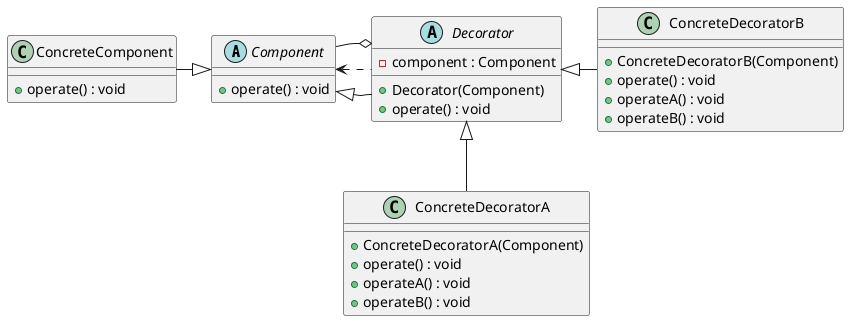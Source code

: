 @startuml
abstract class Component{
    + operate() : void
}

abstract class Decorator{
    - component : Component
    + Decorator(Component)
    + operate() : void
}
class ConcreteComponent{
    + operate() : void
}

class ConcreteDecoratorA{
    + ConcreteDecoratorA(Component)
    + operate() : void
    + operateA() : void
    + operateB() : void
}
class ConcreteDecoratorB{
    + ConcreteDecoratorB(Component)
    + operate() : void
    + operateA() : void
    + operateB() : void
}

Component <|-left- ConcreteComponent
Component <|-right- Decorator
Component <.. Decorator
Decorator o-- Component
Decorator <|-- ConcreteDecoratorA
Decorator <|-right- ConcreteDecoratorB
@enduml